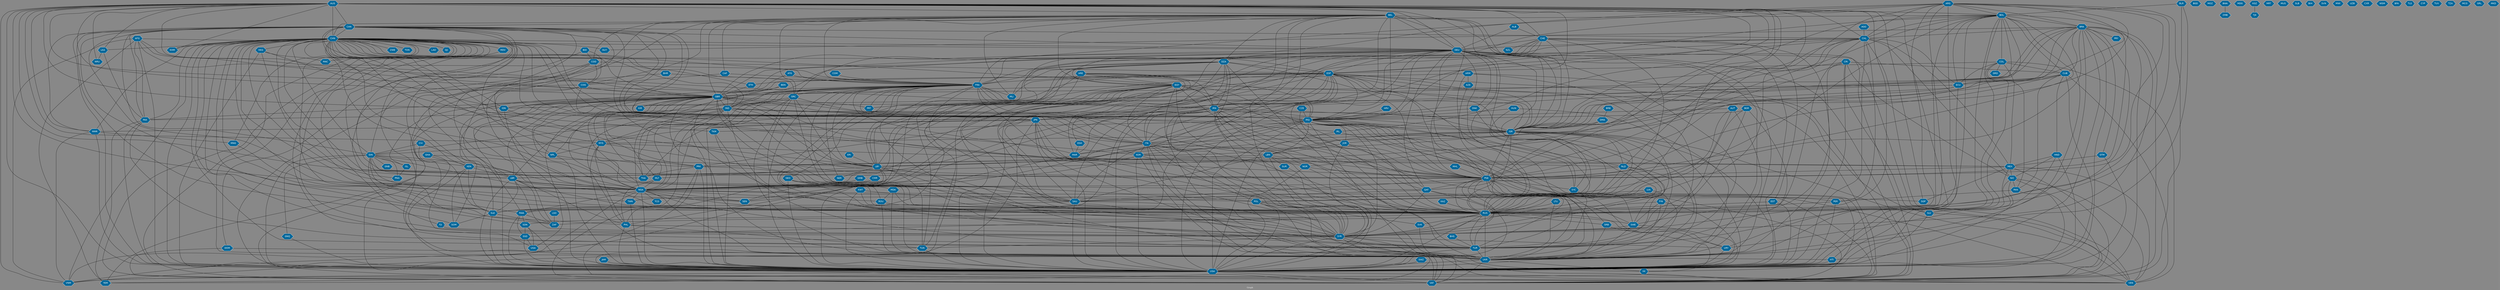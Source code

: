 // Countries together in item graph
graph {
	graph [bgcolor="#888888" fontcolor=white fontsize=12 label="Graph" outputorder=edgesfirst overlap=prism]
	node [color=white fillcolor="#006699" fontcolor=white fontname=Helvetica shape=hexagon style=filled]
	edge [arrowhead=open color=black fontcolor=white fontname=Courier fontsize=12]
		DEU [label=DEU]
		ISR [label=ISR]
		PSE [label=PSE]
		USA [label=USA]
		VNM [label=VNM]
		JPN [label=JPN]
		PHL [label=PHL]
		RUS [label=RUS]
		UKR [label=UKR]
		AUS [label=AUS]
		BRA [label=BRA]
		EGY [label=EGY]
		KOR [label=KOR]
		ARG [label=ARG]
		GBR [label=GBR]
		LBN [label=LBN]
		IRQ [label=IRQ]
		SYR [label=SYR]
		CHN [label=CHN]
		HKG [label=HKG]
		IND [label=IND]
		AFG [label=AFG]
		LBR [label=LBR]
		FRA [label=FRA]
		MEX [label=MEX]
		CAN [label=CAN]
		SLE [label=SLE]
		VAT [label=VAT]
		ITA [label=ITA]
		SSD [label=SSD]
		SDN [label=SDN]
		IRN [label=IRN]
		TUR [label=TUR]
		DNK [label=DNK]
		ZAF [label=ZAF]
		MAC [label=MAC]
		ESP [label=ESP]
		COL [label=COL]
		POL [label=POL]
		NGA [label=NGA]
		CUB [label=CUB]
		DOM [label=DOM]
		BOL [label=BOL]
		GRC [label=GRC]
		KWT [label=KWT]
		VEN [label=VEN]
		PRK [label=PRK]
		PER [label=PER]
		TUN [label=TUN]
		PAK [label=PAK]
		ISL [label=ISL]
		ECU [label=ECU]
		QAT [label=QAT]
		SAU [label=SAU]
		LSO [label=LSO]
		CHL [label=CHL]
		FJI [label=FJI]
		DZA [label=DZA]
		CRI [label=CRI]
		THA [label=THA]
		MYS [label=MYS]
		YEM [label=YEM]
		NIC [label=NIC]
		LBY [label=LBY]
		URY [label=URY]
		AUT [label=AUT]
		BEL [label=BEL]
		NPL [label=NPL]
		IRL [label=IRL]
		MNG [label=MNG]
		JAM [label=JAM]
		GEO [label=GEO]
		CHE [label=CHE]
		IDN [label=IDN]
		PAN [label=PAN]
		ARM [label=ARM]
		AZE [label=AZE]
		SYC [label=SYC]
		CIV [label=CIV]
		SWE [label=SWE]
		NLD [label=NLD]
		SOM [label=SOM]
		BGD [label=BGD]
		SUR [label=SUR]
		COG [label=COG]
		COD [label=COD]
		SEN [label=SEN]
		MAR [label=MAR]
		ZWE [label=ZWE]
		ETH [label=ETH]
		CAF [label=CAF]
		TWN [label=TWN]
		HND [label=HND]
		KHM [label=KHM]
		JOR [label=JOR]
		ESH [label=ESH]
		FIN [label=FIN]
		TKM [label=TKM]
		MLI [label=MLI]
		XK [label=XK]
		ARE [label=ARE]
		CMR [label=CMR]
		UGA [label=UGA]
		PRT [label=PRT]
		GHA [label=GHA]
		NZL [label=NZL]
		CZE [label=CZE]
		HUN [label=HUN]
		LKA [label=LKA]
		BLR [label=BLR]
		BEN [label=BEN]
		NER [label=NER]
		GIN [label=GIN]
		BHS [label=BHS]
		MMR [label=MMR]
		MOZ [label=MOZ]
		BGR [label=BGR]
		GTM [label=GTM]
		HTI [label=HTI]
		MDA [label=MDA]
		ROU [label=ROU]
		GNB [label=GNB]
		BWA [label=BWA]
		EST [label=EST]
		AGO [label=AGO]
		ZMB [label=ZMB]
		KAZ [label=KAZ]
		NOR [label=NOR]
		KEN [label=KEN]
		MLT [label=MLT]
		BHR [label=BHR]
		SRB [label=SRB]
		PNG [label=PNG]
		SVK [label=SVK]
		DMA [label=DMA]
		LVA [label=LVA]
		SGP [label=SGP]
		MDG [label=MDG]
		HRV [label=HRV]
		SLV [label=SLV]
		KGZ [label=KGZ]
		GUY [label=GUY]
		MRT [label=MRT]
		COM [label=COM]
		MUS [label=MUS]
		RWA [label=RWA]
		LTU [label=LTU]
		ATG [label=ATG]
		GMB [label=GMB]
		SLB [label=SLB]
		TCD [label=TCD]
		ALB [label=ALB]
		BIH [label=BIH]
		SVN [label=SVN]
		TON [label=TON]
		PRY [label=PRY]
		MWI [label=MWI]
		UZB [label=UZB]
		"CXR " [label="CXR "]
		MDV [label=MDV]
		WSM [label=WSM]
		SWZ [label=SWZ]
		BFA [label=BFA]
		TJK [label=TJK]
		NRU [label=NRU]
		BRB [label=BRB]
		KIR [label=KIR]
		MHL [label=MHL]
		TLS [label=TLS]
		ERI [label=ERI]
		CYP [label=CYP]
		BDI [label=BDI]
		GNQ [label=GNQ]
		TUV [label=TUV]
		TZA [label=TZA]
		MCO [label=MCO]
		GRL [label=GRL]
		MKD [label=MKD]
		LAO [label=LAO]
		GRD [label=GRD]
		DJI [label=DJI]
			LVA -- UKR [weight=2]
			EGY -- PHL [weight=1]
			ISR -- SYC [weight=5]
			COL -- ECU [weight=1]
			GBR -- MLT [weight=4]
			IND -- PSE [weight=1]
			USA -- VAT [weight=9]
			FRA -- PSE [weight=32]
			CHN -- NPL [weight=2]
			FRA -- IRN [weight=1]
			CAF -- FRA [weight=4]
			ARG -- USA [weight=27]
			LBR -- SYR [weight=3]
			CAN -- NOR [weight=2]
			CAN -- GBR [weight=2]
			IND -- JPN [weight=7]
			COG -- ITA [weight=1]
			BRA -- SYR [weight=1]
			BEL -- COG [weight=2]
			NLD -- TUR [weight=3]
			CHL -- NIC [weight=2]
			CHN -- MEX [weight=3]
			CAN -- PSE [weight=3]
			DEU -- QAT [weight=5]
			CHE -- USA [weight=1]
			ISR -- NLD [weight=3]
			BEL -- GRC [weight=1]
			CHN -- ZWE [weight=1]
			RUS -- SSD [weight=2]
			BOL -- ESP [weight=1]
			CHN -- PRK [weight=16]
			LBY -- USA [weight=20]
			COG -- RWA [weight=1]
			CIV -- LBR [weight=3]
			BEL -- PSE [weight=7]
			USA -- YEM [weight=4]
			GRC -- IRQ [weight=1]
			GBR -- IRL [weight=1]
			ARG -- URY [weight=3]
			PSE -- SYC [weight=2]
			COG -- NGA [weight=1]
			RUS -- SDN [weight=2]
			COM -- FRA [weight=1]
			MDV -- PSE [weight=1]
			CHN -- SDN [weight=2]
			AUS -- ISR [weight=4]
			DEU -- POL [weight=3]
			ISR -- VEN [weight=1]
			FIN -- USA [weight=1]
			BDI -- COD [weight=1]
			IRN -- ITA [weight=1]
			CHL -- PSE [weight=1]
			ISR -- QAT [weight=5]
			KOR -- PRK [weight=26]
			ISR -- ITA [weight=1]
			NGA -- USA [weight=22]
			CHL -- RUS [weight=5]
			BEL -- KEN [weight=2]
			KOR -- USA [weight=1]
			ITA -- RUS [weight=5]
			AUT -- IRQ [weight=2]
			CAN -- ITA [weight=2]
			NIC -- VAT [weight=3]
			EGY -- PSE [weight=237]
			CHN -- IRQ [weight=4]
			HND -- NIC [weight=1]
			NIC -- SLV [weight=1]
			CHN -- IDN [weight=2]
			FRA -- LBY [weight=6]
			PSE -- SAU [weight=7]
			ESP -- UKR [weight=4]
			CHN -- IND [weight=4]
			CHN -- PSE [weight=3]
			AUS -- IRQ [weight=46]
			LBY -- NER [weight=1]
			GMB -- NGA [weight=1]
			DZA -- MAR [weight=1]
			CHN -- VNM [weight=6]
			NLD -- UKR [weight=11]
			BRA -- GTM [weight=1]
			CAN -- CHN [weight=51]
			CAN -- MMR [weight=1]
			FRA -- SLE [weight=5]
			DZA -- PSE [weight=1]
			COD -- GIN [weight=1]
			ARG -- FRA [weight=1]
			LBN -- SYR [weight=73]
			RUS -- SRB [weight=6]
			IRN -- JPN [weight=1]
			CHN -- FRA [weight=2]
			GRC -- UKR [weight=2]
			NGA -- SGP [weight=3]
			AFG -- YEM [weight=5]
			GEO -- MDA [weight=1]
			CHL -- DEU [weight=2]
			IRN -- SYR [weight=3]
			BOL -- VAT [weight=13]
			ARE -- LBY [weight=22]
			PSE -- QAT [weight=3]
			CRI -- SLV [weight=1]
			CHN -- ISR [weight=1]
			SLV -- USA [weight=3]
			BOL -- ISR [weight=9]
			CHL -- MEX [weight=2]
			CAN -- DOM [weight=2]
			AUS -- GBR [weight=5]
			CHN -- TKM [weight=1]
			IRN -- RUS [weight=7]
			IND -- LBY [weight=1]
			IND -- ITA [weight=2]
			ARE -- IRN [weight=1]
			IRQ -- NLD [weight=2]
			IND -- NGA [weight=3]
			COL -- PAN [weight=3]
			CHN -- LAO [weight=1]
			CUB -- PSE [weight=4]
			CAN -- IDN [weight=1]
			DNK -- IRQ [weight=1]
			MEX -- PSE [weight=2]
			BOL -- CHN [weight=3]
			SWE -- USA [weight=2]
			HTI -- USA [weight=3]
			ALB -- DEU [weight=1]
			CHN -- ITA [weight=2]
			ITA -- POL [weight=5]
			FRA -- SYR [weight=12]
			MEX -- USA [weight=21]
			CHN -- MNG [weight=33]
			IRQ -- PSE [weight=11]
			DEU -- SEN [weight=1]
			BRA -- HTI [weight=1]
			EGY -- IRN [weight=2]
			FRA -- RUS [weight=26]
			NGA -- RWA [weight=1]
			LBN -- LBY [weight=5]
			AUT -- UKR [weight=2]
			POL -- RUS [weight=51]
			MEX -- VAT [weight=1]
			AUS -- NGA [weight=1]
			DZA -- UKR [weight=15]
			GBR -- USA [weight=42]
			GBR -- ZAF [weight=5]
			SYR -- TUN [weight=1]
			GIN -- LBR [weight=25]
			EGY -- SYR [weight=2]
			CHN -- TUN [weight=3]
			DZA -- IRN [weight=1]
			AUS -- UKR [weight=5]
			MAR -- SEN [weight=2]
			SYR -- USA [weight=269]
			ISR -- JOR [weight=4]
			NGA -- POL [weight=1]
			BWA -- ZMB [weight=1]
			ITA -- LBY [weight=4]
			ISR -- SYR [weight=32]
			LBY -- PHL [weight=5]
			LVA -- POL [weight=2]
			CHE -- JPN [weight=1]
			IRQ -- USA [weight=634]
			HKG -- MAC [weight=4]
			FRA -- IRQ [weight=94]
			BEL -- GBR [weight=1]
			RUS -- SVK [weight=9]
			AUS -- FRA [weight=1]
			QAT -- SYR [weight=8]
			CHL -- ECU [weight=2]
			DOM -- VAT [weight=6]
			IRL -- USA [weight=1]
			KOR -- NGA [weight=1]
			IND -- MLT [weight=1]
			BOL -- USA [weight=3]
			AUS -- RUS [weight=14]
			CRI -- CUB [weight=2]
			BLR -- BOL [weight=1]
			LKA -- NRU [weight=1]
			JPN -- UKR [weight=2]
			ARG -- GRC [weight=1]
			CAN -- TUR [weight=1]
			USA -- VEN [weight=6]
			BRA -- PSE [weight=2]
			BOL -- PSE [weight=9]
			MDA -- UKR [weight=1]
			COL -- USA [weight=2]
			POL -- UKR [weight=29]
			BRA -- GUY [weight=1]
			IND -- PHL [weight=1]
			PRK -- VAT [weight=19]
			AUS -- ITA [weight=2]
			DEU -- GIN [weight=2]
			PRK -- RUS [weight=5]
			SYR -- XK [weight=2]
			BRA -- URY [weight=2]
			EGY -- TUR [weight=1]
			NPL -- USA [weight=2]
			BGR -- IRQ [weight=1]
			IRN -- SWE [weight=1]
			IND -- NPL [weight=23]
			SLE -- ZAF [weight=1]
			DEU -- DZA [weight=1]
			AUS -- VNM [weight=1]
			AFG -- VNM [weight=1]
			IRQ -- XK [weight=2]
			MMR -- MNG [weight=1]
			AGO -- CHL [weight=2]
			CUB -- PAN [weight=1]
			ARE -- NGA [weight=6]
			MEX -- VEN [weight=2]
			BRA -- VAT [weight=1]
			CAN -- USA [weight=6]
			BRA -- RUS [weight=6]
			AUS -- THA [weight=30]
			IRL -- PER [weight=1]
			RUS -- TUR [weight=9]
			CHN -- TUR [weight=9]
			ERI -- LBY [weight=1]
			BRA -- PRY [weight=1]
			ISR -- PSE [weight=1887]
			SLE -- USA [weight=2]
			ESP -- SEN [weight=1]
			FRA -- MAR [weight=2]
			ROU -- UKR [weight=1]
			MNG -- RUS [weight=2]
			KWT -- USA [weight=3]
			FRA -- IND [weight=4]
			BRA -- ISR [weight=2]
			CAN -- RUS [weight=17]
			CAN -- DEU [weight=1]
			GIN -- NGA [weight=1]
			BOL -- IRL [weight=1]
			CUB -- ISR [weight=3]
			AUS -- SGP [weight=1]
			SSD -- UGA [weight=2]
			CHN -- MDV [weight=2]
			GBR -- ISL [weight=1]
			ITA -- UKR [weight=7]
			BOL -- CUB [weight=1]
			CHN -- GIN [weight=4]
			TUR -- USA [weight=7]
			FRA -- MLI [weight=3]
			LBY -- TUR [weight=1]
			ISR -- MYS [weight=1]
			DEU -- ESP [weight=8]
			DZA -- VNM [weight=1]
			ISR -- LBN [weight=8]
			LBN -- SUR [weight=4]
			IRN -- SYC [weight=1]
			PSE -- VEN [weight=15]
			CHL -- PER [weight=10]
			BEL -- USA [weight=2]
			ITA -- MAR [weight=2]
			COL -- CUB [weight=8]
			EGY -- QAT [weight=3]
			COD -- LBR [weight=2]
			JPN -- THA [weight=6]
			AUS -- USA [weight=27]
			GHA -- USA [weight=1]
			AUT -- SYR [weight=2]
			UKR -- XK [weight=1]
			EGY -- ISR [weight=137]
			DEU -- LBR [weight=2]
			ISR -- TUR [weight=19]
			RWA -- SDN [weight=1]
			CHE -- GBR [weight=2]
			GRC -- IND [weight=1]
			GBR -- SOM [weight=3]
			GBR -- LBY [weight=27]
			BOL -- IRQ [weight=1]
			IRQ -- RUS [weight=1]
			BOL -- KOR [weight=4]
			DEU -- RWA [weight=1]
			JPN -- PRK [weight=8]
			BLR -- UKR [weight=24]
			GBR -- SLE [weight=15]
			CAN -- SLE [weight=8]
			CHN -- JPN [weight=57]
			GIN -- SLE [weight=23]
			CHN -- DJI [weight=1]
			KWT -- SAU [weight=2]
			IRQ -- SAU [weight=5]
			IRQ -- SYR [weight=68]
			DEU -- VAT [weight=2]
			BEN -- GBR [weight=1]
			ISR -- USA [weight=80]
			ECU -- GBR [weight=25]
			EGY -- NOR [weight=2]
			CHL -- GBR [weight=1]
			GBR -- RUS [weight=28]
			GTM -- MEX [weight=2]
			KEN -- SOM [weight=2]
			ARM -- VAT [weight=1]
			MYS -- UKR [weight=17]
			CHL -- USA [weight=5]
			AUS -- IDN [weight=18]
			DZA -- MLI [weight=3]
			POL -- USA [weight=2]
			GRC -- NGA [weight=1]
			GBR -- SYR [weight=27]
			GBR -- IDN [weight=1]
			GIN -- PNG [weight=13]
			BGR -- RUS [weight=2]
			CHN -- THA [weight=3]
			HND -- USA [weight=7]
			IND -- PAK [weight=40]
			AUS -- DEU [weight=1]
			BEL -- VAT [weight=1]
			FRA -- ITA [weight=3]
			CHN -- KEN [weight=1]
			CHN -- LKA [weight=1]
			CHE -- IND [weight=1]
			EGY -- JOR [weight=3]
			ESP -- MLI [weight=1]
			FRA -- NGA [weight=2]
			ESP -- FRA [weight=5]
			CHN -- ESP [weight=1]
			NLD -- RUS [weight=7]
			PSE -- VNM [weight=1]
			CAN -- PAK [weight=3]
			TUR -- UKR [weight=1]
			AFG -- IRN [weight=1]
			ALB -- CHE [weight=1]
			ARE -- IRQ [weight=3]
			CHN -- MMR [weight=6]
			HUN -- UKR [weight=1]
			JPN -- VNM [weight=2]
			ARG -- CHL [weight=1]
			DEU -- IRQ [weight=52]
			SAU -- SLE [weight=3]
			CUB -- PRK [weight=1]
			KEN -- SLE [weight=6]
			BOL -- BRA [weight=3]
			LBY -- MLT [weight=5]
			CHN -- SSD [weight=2]
			BHS -- TUR [weight=1]
			SSD -- USA [weight=3]
			TKM -- TUR [weight=1]
			CAN -- IRQ [weight=7]
			CHN -- MYS [weight=1]
			ESP -- IDN [weight=7]
			BEL -- CAN [weight=1]
			NLD -- SYR [weight=2]
			QAT -- TUR [weight=5]
			IRN -- TUR [weight=1]
			CRI -- LBR [weight=2]
			IRN -- SAU [weight=14]
			GTM -- USA [weight=1]
			BOL -- RUS [weight=5]
			CHN -- NGA [weight=2]
			ARG -- PRT [weight=1]
			FRA -- LBN [weight=2]
			DEU -- SLE [weight=2]
			IRQ -- LBY [weight=3]
			DEU -- NGA [weight=2]
			LBR -- ZAF [weight=1]
			BEL -- EGY [weight=1]
			NGA -- TCD [weight=1]
			JOR -- PSE [weight=13]
			SDN -- USA [weight=8]
			KWT -- SYR [weight=1]
			ISR -- RUS [weight=1]
			LKA -- PAK [weight=6]
			ESP -- ITA [weight=6]
			DEU -- VEN [weight=4]
			ESP -- SLE [weight=1]
			AZE -- RUS [weight=6]
			PSE -- TUR [weight=27]
			ESP -- GIN [weight=2]
			CAN -- ISR [weight=1]
			BHR -- USA [weight=1]
			CHN -- FJI [weight=2]
			ESP -- LBY [weight=5]
			ATG -- GBR [weight=1]
			CHL -- ZAF [weight=1]
			CHN -- PAK [weight=1]
			LBN -- USA [weight=6]
			BEL -- CAF [weight=1]
			DEU -- DNK [weight=1]
			JPN -- KOR [weight=11]
			AUS -- SYR [weight=15]
			FRA -- TUR [weight=3]
			BEN -- NGA [weight=2]
			IRQ -- YEM [weight=4]
			BEL -- SYR [weight=1]
			MDA -- RUS [weight=6]
			IRQ -- SWE [weight=2]
			GBR -- THA [weight=1]
			IND -- IRQ [weight=4]
			IRQ -- ITA [weight=12]
			CHE -- UKR [weight=4]
			GBR -- SAU [weight=1]
			BEL -- RUS [weight=7]
			CHN -- GUY [weight=1]
			NIC -- PAN [weight=2]
			DMA -- ISR [weight=1]
			CUB -- USA [weight=20]
			ROU -- RUS [weight=2]
			CRI -- ISR [weight=2]
			FIN -- RUS [weight=23]
			CAN -- CHL [weight=1]
			PAN -- USA [weight=1]
			SRB -- XK [weight=1]
			CHN -- VEN [weight=3]
			LBR -- SLE [weight=46]
			COD -- COG [weight=2]
			FRA -- PRT [weight=2]
			CHN -- SLE [weight=10]
			PAK -- TUR [weight=1]
			FRA -- UKR [weight=20]
			SYR -- URY [weight=1]
			CAN -- NGA [weight=1]
			AUS -- NLD [weight=11]
			AUS -- NOR [weight=1]
			AUS -- CHE [weight=1]
			CHN -- HKG [weight=34]
			HKG -- USA [weight=4]
			FRA -- IDN [weight=6]
			ITA -- VEN [weight=3]
			SYR -- TUR [weight=5]
			CHN -- MAC [weight=1]
			CIV -- SLE [weight=1]
			GRC -- LBY [weight=8]
			CHE -- RUS [weight=16]
			IRQ -- TKM [weight=6]
			MYS -- NPL [weight=2]
			LBY -- SYR [weight=4]
			TKM -- USA [weight=1]
			COL -- MEX [weight=1]
			NLD -- PSE [weight=5]
			ARM -- TUR [weight=2]
			MLT -- NGA [weight=1]
			BOL -- TUR [weight=1]
			AFG -- GBR [weight=9]
			ESH -- MAR [weight=4]
			DEU -- GBR [weight=16]
			COD -- ESP [weight=1]
			GBR -- PRT [weight=1]
			BRA -- USA [weight=6]
			ARG -- VAT [weight=18]
			KOR -- VAT [weight=114]
			IRN -- UKR [weight=1]
			CHN -- DEU [weight=5]
			LBR -- USA [weight=25]
			NIC -- VEN [weight=2]
			JOR -- SYR [weight=3]
			RUS -- URY [weight=1]
			DOM -- HTI [weight=1]
			EST -- RUS [weight=2]
			JPN -- MMR [weight=1]
			MYS -- PHL [weight=2]
			PRK -- USA [weight=23]
			SAU -- SYR [weight=5]
			PAK -- YEM [weight=5]
			BOL -- ECU [weight=1]
			ARE -- USA [weight=3]
			IND -- TUR [weight=1]
			AUT -- RUS [weight=1]
			FRA -- GEO [weight=1]
			BEL -- MLI [weight=1]
			LBN -- PSE [weight=2]
			BOL -- COL [weight=16]
			NGA -- SEN [weight=1]
			QAT -- USA [weight=8]
			ARM -- RUS [weight=2]
			AUS -- CAN [weight=2]
			CHN -- EGY [weight=2]
			HUN -- IRQ [weight=1]
			SLV -- VAT [weight=1]
			LVA -- RUS [weight=2]
			FRA -- NER [weight=1]
			CZE -- IRQ [weight=4]
			IND -- USA [weight=8]
			GBR -- IND [weight=3]
			CAF -- COG [weight=1]
			CHN -- TWN [weight=10]
			ARG -- PSE [weight=2]
			DZA -- FRA [weight=6]
			GBR -- PAK [weight=1]
			COG -- VAT [weight=1]
			URY -- USA [weight=2]
			EGY -- USA [weight=9]
			IRN -- VEN [weight=1]
			BEL -- IRN [weight=1]
			GBR -- QAT [weight=4]
			SYC -- TUR [weight=3]
			ARG -- KOR [weight=1]
			BEL -- ITA [weight=2]
			HND -- MEX [weight=1]
			DEU -- SYC [weight=1]
			FRA -- GRC [weight=1]
			IRN -- PSE [weight=16]
			BGR -- SYR [weight=1]
			CUB -- HND [weight=1]
			TUN -- USA [weight=4]
			FIN -- UKR [weight=10]
			AUS -- NRU [weight=5]
			BGR -- TUR [weight=1]
			ISL -- PNG [weight=1]
			KEN -- LBR [weight=6]
			JAM -- USA [weight=3]
			POL -- SVK [weight=1]
			FRA -- GBR [weight=17]
			CRI -- NIC [weight=1]
			IRN -- IRQ [weight=54]
			SWE -- SYR [weight=2]
			BDI -- COG [weight=1]
			CAN -- PRK [weight=8]
			ESP -- LBR [weight=19]
			NOR -- PSE [weight=3]
			GBR -- NPL [weight=1]
			TWN -- USA [weight=2]
			CHL -- VEN [weight=6]
			ARG -- BOL [weight=1]
			CHE -- IRN [weight=11]
			BOL -- UKR [weight=5]
			GIN -- GNB [weight=3]
			LBR -- SEN [weight=1]
			PAN -- PER [weight=1]
			IRQ -- JOR [weight=5]
			LSO -- ZAF [weight=13]
			CHN -- PHL [weight=16]
			ARG -- ISR [weight=1]
			DZA -- SYR [weight=2]
			RUS -- UKR [weight=1745]
			CRI -- USA [weight=2]
			IRN -- USA [weight=24]
			GRC -- USA [weight=2]
			GBR -- POL [weight=2]
			QAT -- SAU [weight=4]
			CHE -- NZL [weight=2]
			DZA -- TUN [weight=1]
			CUB -- ECU [weight=1]
			ESP -- USA [weight=1]
			NGA -- UKR [weight=1]
			MDA -- ROU [weight=2]
			CHN -- KOR [weight=30]
			GBR -- UGA [weight=1]
			ARG -- ECU [weight=1]
			BEL -- UKR [weight=9]
			GIN -- ZAF [weight=1]
			KOR -- MEX [weight=1]
			AUS -- BOL [weight=3]
			DEU -- UKR [weight=160]
			PSE -- RUS [weight=1]
			EGY -- SAU [weight=7]
			AUS -- BEL [weight=1]
			CHN -- LBR [weight=3]
			LBR -- PHL [weight=5]
			PHL -- TUN [weight=1]
			GIN -- GNQ [weight=1]
			CAN -- UKR [weight=12]
			PSE -- SYR [weight=5]
			CIV -- GIN [weight=3]
			HND -- SLV [weight=1]
			ETH -- GBR [weight=1]
			SWE -- UKR [weight=2]
			ARM -- ETH [weight=2]
			SRB -- UKR [weight=1]
			PRK -- VEN [weight=2]
			HUN -- RUS [weight=9]
			HKG -- NGA [weight=1]
			DNK -- SWE [weight=2]
			RWA -- ZAF [weight=2]
			GNQ -- USA [weight=1]
			FRA -- LBR [weight=1]
			BHR -- FRA [weight=2]
			DEU -- TUR [weight=26]
			NOR -- USA [weight=2]
			EGY -- GBR [weight=1]
			COG -- GBR [weight=1]
			KOR -- RUS [weight=2]
			RUS -- USA [weight=174]
			ARG -- BRA [weight=4]
			NGA -- RUS [weight=1]
			GBR -- NGA [weight=5]
			CHN -- SYR [weight=2]
			COL -- GRD [weight=1]
			GBR -- LBR [weight=1]
			FRA -- ISR [weight=12]
			PRK -- THA [weight=1]
			AUS -- CHN [weight=34]
			DZA -- EGY [weight=1]
			IRQ -- TUR [weight=30]
			NGA -- SYR [weight=1]
			IRQ -- VAT [weight=58]
			COL -- ESP [weight=5]
			ESP -- PSE [weight=5]
			BRA -- CUB [weight=1]
			PER -- RUS [weight=1]
			SYR -- VAT [weight=2]
			MYS -- NGA [weight=1]
			BEL -- COD [weight=1]
			LTU -- RUS [weight=10]
			FRA -- USA [weight=10]
			GBR -- KIR [weight=1]
			BRA -- ECU [weight=1]
			KGZ -- TJK [weight=2]
			LBY -- TUN [weight=17]
			DEU -- PSE [weight=13]
			IRQ -- ISR [weight=2]
			MYS -- RUS [weight=5]
			DMA -- PSE [weight=1]
			EGY -- TUN [weight=7]
			GHA -- NGA [weight=4]
			EGY -- ITA [weight=1]
			IRQ -- LBN [weight=2]
			KEN -- UGA [weight=1]
			ARG -- SLE [weight=2]
			NIC -- USA [weight=1]
			IND -- MYS [weight=2]
			AFG -- USA [weight=80]
			ARG -- RUS [weight=2]
			SWZ -- USA [weight=1]
			MEX -- NIC [weight=3]
			PSE -- VAT [weight=6]
			DZA -- ESP [weight=1]
			PER -- USA [weight=1]
			IRN -- ISR [weight=35]
			CHN -- ETH [weight=2]
			MLT -- PHL [weight=1]
			GBR -- PSE [weight=68]
			FIN -- SWE [weight=2]
			CHL -- ISR [weight=4]
			SDN -- SSD [weight=83]
			GIN -- ISL [weight=1]
			AUS -- PSE [weight=5]
			ARE -- EGY [weight=15]
			GIN -- SEN [weight=9]
			DEU -- SYR [weight=7]
			PSE -- URY [weight=1]
			RWA -- USA [weight=1]
			BEL -- DEU [weight=4]
			IDN -- PRK [weight=1]
			AUS -- KHM [weight=2]
			POL -- VAT [weight=1]
			FJI -- SYR [weight=15]
			AFG -- DEU [weight=7]
			IDN -- USA [weight=7]
			BEL -- ISR [weight=3]
			BRA -- NGA [weight=1]
			JOR -- LBN [weight=3]
			DEU -- RUS [weight=125]
			JPN -- USA [weight=8]
			CHN -- USA [weight=118]
			KEN -- NGA [weight=1]
			ESP -- NGA [weight=4]
			CHN -- GBR [weight=11]
			NOR -- RUS [weight=3]
			CAN -- SOM [weight=1]
			LTU -- UKR [weight=6]
			RUS -- SYR [weight=4]
			BLR -- RUS [weight=28]
			NGA -- TWN [weight=1]
			DEU -- ITA [weight=6]
			GIN -- USA [weight=1]
			SLE -- SOM [weight=2]
			GBR -- ISR [weight=31]
			COL -- VEN [weight=15]
			ITA -- VAT [weight=5]
			CHE -- ISR [weight=5]
			MAR -- RUS [weight=1]
			NGA -- VNM [weight=2]
			CHN -- GRC [weight=1]
			IRQ -- UKR [weight=18]
			CHL -- ESP [weight=2]
			FRA -- SAU [weight=28]
			CHE -- DEU [weight=1]
			MMR -- VNM [weight=1]
			BEL -- DZA [weight=1]
			UKR -- USA [weight=107]
			PSE -- USA [weight=76]
			MHL -- PSE [weight=2]
			GEO -- USA [weight=1]
			CHE -- EST [weight=1]
			ATG -- FRA [weight=1]
			HKG -- LBY [weight=2]
			CHN -- PNG [weight=1]
			ESP -- VAT [weight=1]
			DZA -- ESH [weight=1]
			GBR -- IRQ [weight=107]
			GIN -- KEN [weight=3]
			MEX -- SGP [weight=1]
			CMR -- NGA [weight=13]
			GRC -- RUS [weight=2]
			DEU -- FRA [weight=43]
			CHN -- VAT [weight=44]
			GHA -- KEN [weight=1]
			PHL -- USA [weight=3]
			USA -- VNM [weight=4]
			PAK -- USA [weight=7]
			ARE -- SAU [weight=1]
			UKR -- VAT [weight=2]
			ISR -- SAU [weight=7]
			CHN -- KHM [weight=1]
			GRC -- SYR [weight=1]
			CHN -- LBY [weight=7]
			ITA -- SYR [weight=5]
			BRA -- CHL [weight=3]
			BDI -- RWA [weight=1]
			AUS -- CHL [weight=1]
			COD -- NGA [weight=1]
			PHL -- SYR [weight=38]
			SYR -- UKR [weight=3]
			DZA -- LBY [weight=3]
			BOL -- HTI [weight=1]
			DEU -- IRN [weight=1]
			JPN -- MYS [weight=1]
			ITA -- KOR [weight=1]
			AUS -- LKA [weight=1]
			HRV -- IRQ [weight=1]
			CHN -- UKR [weight=6]
			AFG -- IND [weight=2]
			MMR -- USA [weight=6]
			PSE -- UKR [weight=5]
			ECU -- ISR [weight=2]
			GEO -- UKR [weight=1]
			CHL -- FRA [weight=2]
			ESP -- GBR [weight=12]
			RWA -- SSD [weight=1]
			EGY -- LBY [weight=45]
			IRQ -- MAR [weight=2]
			AUS -- MMR [weight=1]
			ARM -- AZE [weight=15]
			SDN -- UGA [weight=2]
			DEU -- ISR [weight=7]
			ITA -- PSE [weight=9]
			CUB -- VEN [weight=6]
			LBR -- NGA [weight=6]
			GBR -- YEM [weight=2]
			ECU -- PSE [weight=3]
			KAZ -- RUS [weight=2]
			MYS -- NLD [weight=7]
			EGY -- RUS [weight=7]
			EGY -- VEN [weight=1]
			SUR -- USA [weight=2]
			CHN -- TON [weight=1]
			NGA -- ROU [weight=2]
			ESP -- ISR [weight=7]
			CAN -- GIN [weight=2]
			AUS -- IND [weight=2]
			FRA -- THA [weight=1]
			GIN -- RUS [weight=1]
			JOR -- QAT [weight=1]
			BRA -- IRN [weight=1]
			BEL -- FRA [weight=2]
			BRA -- IDN [weight=1]
			ESP -- SLV [weight=1]
			JPN -- SYR [weight=19]
			CRI -- SWE [weight=2]
			BRA -- JPN [weight=2]
			GBR -- UKR [weight=19]
			BEL -- IRQ [weight=11]
			GEO -- ROU [weight=1]
			CHN -- RUS [weight=20]
			SVK -- UKR [weight=4]
			JPN -- RUS [weight=29]
			DEU -- USA [weight=46]
			BOL -- TWN [weight=2]
			LBN -- SAU [weight=6]
			ESP -- IRQ [weight=2]
			ESP -- MAR [weight=11]
			BOL -- CHL [weight=6]
			ESP -- SRB [weight=1]
			ECU -- RUS [weight=1]
			BRB -- DMA [weight=1]
			RUS -- SWE [weight=4]
			GBR -- MYS [weight=5]
			AFG -- PAK [weight=5]
			EST -- USA [weight=6]
			CZE -- RUS [weight=4]
			SAU -- USA [weight=1]
			NPL -- SAU [weight=1]
			AUS -- MYS [weight=14]
}